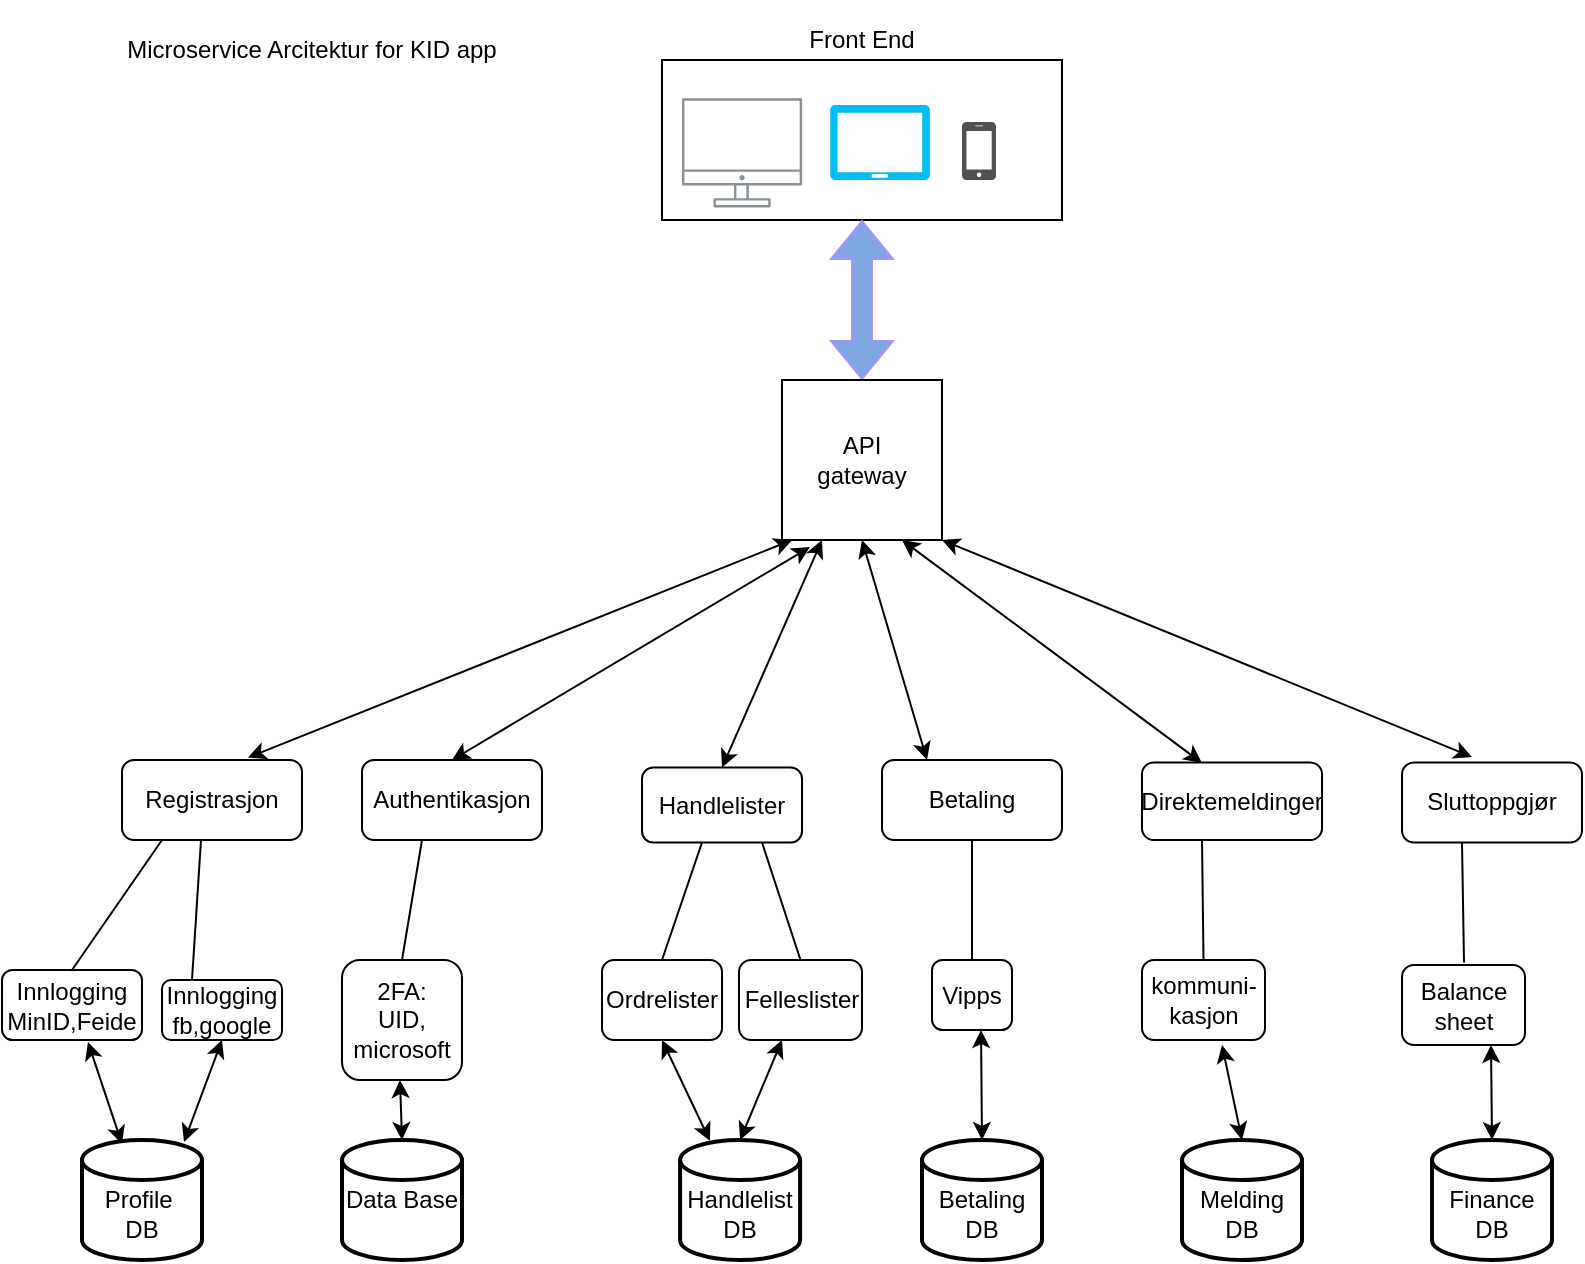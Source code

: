 <mxfile version="21.0.10" type="github"><diagram name="Page-1" id="UHZl944SAC1hnp8KD7Ga"><mxGraphModel dx="1194" dy="650" grid="1" gridSize="10" guides="1" tooltips="1" connect="1" arrows="1" fold="1" page="1" pageScale="1" pageWidth="827" pageHeight="1169" math="0" shadow="0"><root><mxCell id="0"/><mxCell id="1" parent="0"/><mxCell id="Yto9Z8n8FKqg5uBb4XyI-1" value="" style="rounded=0;whiteSpace=wrap;html=1;" vertex="1" parent="1"><mxGeometry x="330" y="30" width="200" height="80" as="geometry"/></mxCell><mxCell id="Yto9Z8n8FKqg5uBb4XyI-2" value="Front End" style="text;html=1;strokeColor=none;fillColor=none;align=center;verticalAlign=middle;whiteSpace=wrap;rounded=0;" vertex="1" parent="1"><mxGeometry x="400" width="60" height="40" as="geometry"/></mxCell><mxCell id="Yto9Z8n8FKqg5uBb4XyI-3" value="" style="verticalLabelPosition=bottom;html=1;verticalAlign=top;align=center;strokeColor=none;fillColor=#00BEF2;shape=mxgraph.azure.tablet;pointerEvents=1;" vertex="1" parent="1"><mxGeometry x="414" y="52.5" width="50" height="37.5" as="geometry"/></mxCell><mxCell id="Yto9Z8n8FKqg5uBb4XyI-4" value="" style="sketch=0;pointerEvents=1;shadow=0;dashed=0;html=1;strokeColor=none;fillColor=#505050;labelPosition=center;verticalLabelPosition=bottom;verticalAlign=top;outlineConnect=0;align=center;shape=mxgraph.office.devices.cell_phone_iphone_proportional;" vertex="1" parent="1"><mxGeometry x="480" y="61" width="17" height="29" as="geometry"/></mxCell><mxCell id="Yto9Z8n8FKqg5uBb4XyI-5" value="" style="sketch=0;outlineConnect=0;gradientColor=none;fontColor=#545B64;strokeColor=none;fillColor=#879196;dashed=0;verticalLabelPosition=bottom;verticalAlign=top;align=center;html=1;fontSize=12;fontStyle=0;aspect=fixed;shape=mxgraph.aws4.illustration_desktop;pointerEvents=1" vertex="1" parent="1"><mxGeometry x="340" y="49.1" width="60.05" height="54.65" as="geometry"/></mxCell><mxCell id="Yto9Z8n8FKqg5uBb4XyI-6" value="" style="shape=flexArrow;endArrow=classic;startArrow=classic;html=1;rounded=0;entryX=0.5;entryY=1;entryDx=0;entryDy=0;strokeColor=#AD8FFF;fillColor=#7EA6E0;exitX=0.5;exitY=0;exitDx=0;exitDy=0;" edge="1" parent="1" source="Yto9Z8n8FKqg5uBb4XyI-7" target="Yto9Z8n8FKqg5uBb4XyI-1"><mxGeometry width="100" height="100" relative="1" as="geometry"><mxPoint x="430" y="190" as="sourcePoint"/><mxPoint x="460" y="240" as="targetPoint"/></mxGeometry></mxCell><mxCell id="Yto9Z8n8FKqg5uBb4XyI-7" value="API&lt;br&gt;gateway" style="whiteSpace=wrap;html=1;aspect=fixed;" vertex="1" parent="1"><mxGeometry x="390" y="190" width="80" height="80" as="geometry"/></mxCell><mxCell id="Yto9Z8n8FKqg5uBb4XyI-9" value="" style="endArrow=classic;startArrow=classic;html=1;rounded=0;exitX=0.7;exitY=-0.03;exitDx=0;exitDy=0;exitPerimeter=0;" edge="1" parent="1" source="Yto9Z8n8FKqg5uBb4XyI-10"><mxGeometry width="50" height="50" relative="1" as="geometry"><mxPoint x="230" y="380" as="sourcePoint"/><mxPoint x="395.03" y="270" as="targetPoint"/></mxGeometry></mxCell><mxCell id="Yto9Z8n8FKqg5uBb4XyI-10" value="Registrasjon" style="rounded=1;whiteSpace=wrap;html=1;" vertex="1" parent="1"><mxGeometry x="60" y="380" width="90" height="40" as="geometry"/></mxCell><mxCell id="Yto9Z8n8FKqg5uBb4XyI-12" value="Authentikasjon" style="rounded=1;whiteSpace=wrap;html=1;" vertex="1" parent="1"><mxGeometry x="180" y="380" width="90" height="40" as="geometry"/></mxCell><mxCell id="Yto9Z8n8FKqg5uBb4XyI-13" value="Felleslister" style="rounded=1;whiteSpace=wrap;html=1;" vertex="1" parent="1"><mxGeometry x="368.5" y="480" width="61.5" height="40" as="geometry"/></mxCell><mxCell id="Yto9Z8n8FKqg5uBb4XyI-14" value="Handlelister" style="rounded=1;whiteSpace=wrap;html=1;" vertex="1" parent="1"><mxGeometry x="320" y="383.75" width="80" height="37.5" as="geometry"/></mxCell><mxCell id="Yto9Z8n8FKqg5uBb4XyI-15" value="Betaling" style="rounded=1;whiteSpace=wrap;html=1;" vertex="1" parent="1"><mxGeometry x="440" y="380" width="90" height="40" as="geometry"/></mxCell><mxCell id="Yto9Z8n8FKqg5uBb4XyI-16" value="Direktemeldinger" style="rounded=1;whiteSpace=wrap;html=1;" vertex="1" parent="1"><mxGeometry x="570" y="381.25" width="90" height="38.75" as="geometry"/></mxCell><mxCell id="Yto9Z8n8FKqg5uBb4XyI-17" value="Ordrelister" style="rounded=1;whiteSpace=wrap;html=1;" vertex="1" parent="1"><mxGeometry x="300" y="480" width="60" height="40" as="geometry"/></mxCell><mxCell id="Yto9Z8n8FKqg5uBb4XyI-18" value="Vipps" style="rounded=1;whiteSpace=wrap;html=1;" vertex="1" parent="1"><mxGeometry x="465" y="480" width="40" height="35" as="geometry"/></mxCell><mxCell id="Yto9Z8n8FKqg5uBb4XyI-19" value="Sluttoppgjør" style="rounded=1;whiteSpace=wrap;html=1;" vertex="1" parent="1"><mxGeometry x="700" y="381.25" width="90" height="40" as="geometry"/></mxCell><mxCell id="Yto9Z8n8FKqg5uBb4XyI-24" value="" style="endArrow=classic;startArrow=classic;html=1;rounded=0;exitX=0.5;exitY=0;exitDx=0;exitDy=0;entryX=0.175;entryY=1.044;entryDx=0;entryDy=0;entryPerimeter=0;" edge="1" parent="1" source="Yto9Z8n8FKqg5uBb4XyI-12" target="Yto9Z8n8FKqg5uBb4XyI-7"><mxGeometry width="50" height="50" relative="1" as="geometry"><mxPoint x="133" y="389" as="sourcePoint"/><mxPoint x="405.03" y="280" as="targetPoint"/></mxGeometry></mxCell><mxCell id="Yto9Z8n8FKqg5uBb4XyI-25" value="" style="endArrow=classic;startArrow=classic;html=1;rounded=0;exitX=0.5;exitY=0;exitDx=0;exitDy=0;entryX=0.25;entryY=1;entryDx=0;entryDy=0;" edge="1" parent="1" source="Yto9Z8n8FKqg5uBb4XyI-14" target="Yto9Z8n8FKqg5uBb4XyI-7"><mxGeometry width="50" height="50" relative="1" as="geometry"><mxPoint x="235" y="390" as="sourcePoint"/><mxPoint x="414" y="284" as="targetPoint"/></mxGeometry></mxCell><mxCell id="Yto9Z8n8FKqg5uBb4XyI-26" value="" style="endArrow=classic;startArrow=classic;html=1;rounded=0;exitX=0.25;exitY=0;exitDx=0;exitDy=0;entryX=0.5;entryY=1;entryDx=0;entryDy=0;" edge="1" parent="1" source="Yto9Z8n8FKqg5uBb4XyI-15" target="Yto9Z8n8FKqg5uBb4XyI-7"><mxGeometry width="50" height="50" relative="1" as="geometry"><mxPoint x="245" y="400" as="sourcePoint"/><mxPoint x="424" y="294" as="targetPoint"/></mxGeometry></mxCell><mxCell id="Yto9Z8n8FKqg5uBb4XyI-27" value="" style="endArrow=classic;startArrow=classic;html=1;rounded=0;exitX=0.333;exitY=0.006;exitDx=0;exitDy=0;entryX=0.75;entryY=1;entryDx=0;entryDy=0;exitPerimeter=0;" edge="1" parent="1" source="Yto9Z8n8FKqg5uBb4XyI-16" target="Yto9Z8n8FKqg5uBb4XyI-7"><mxGeometry width="50" height="50" relative="1" as="geometry"><mxPoint x="255" y="410" as="sourcePoint"/><mxPoint x="434" y="304" as="targetPoint"/></mxGeometry></mxCell><mxCell id="Yto9Z8n8FKqg5uBb4XyI-28" value="" style="endArrow=classic;startArrow=classic;html=1;rounded=0;exitX=0.389;exitY=-0.069;exitDx=0;exitDy=0;entryX=1;entryY=1;entryDx=0;entryDy=0;exitPerimeter=0;" edge="1" parent="1" source="Yto9Z8n8FKqg5uBb4XyI-19" target="Yto9Z8n8FKqg5uBb4XyI-7"><mxGeometry width="50" height="50" relative="1" as="geometry"><mxPoint x="265" y="420" as="sourcePoint"/><mxPoint x="444" y="314" as="targetPoint"/></mxGeometry></mxCell><mxCell id="Yto9Z8n8FKqg5uBb4XyI-29" value="" style="endArrow=none;html=1;rounded=0;exitX=0.5;exitY=0;exitDx=0;exitDy=0;entryX=0.5;entryY=1;entryDx=0;entryDy=0;" edge="1" parent="1" source="Yto9Z8n8FKqg5uBb4XyI-18" target="Yto9Z8n8FKqg5uBb4XyI-15"><mxGeometry width="50" height="50" relative="1" as="geometry"><mxPoint x="390" y="430" as="sourcePoint"/><mxPoint x="485" y="430" as="targetPoint"/></mxGeometry></mxCell><mxCell id="Yto9Z8n8FKqg5uBb4XyI-30" value="" style="endArrow=none;html=1;rounded=0;exitX=0.5;exitY=0;exitDx=0;exitDy=0;entryX=0.5;entryY=1;entryDx=0;entryDy=0;" edge="1" parent="1" source="Yto9Z8n8FKqg5uBb4XyI-40"><mxGeometry width="50" height="50" relative="1" as="geometry"><mxPoint x="600" y="480" as="sourcePoint"/><mxPoint x="600" y="420" as="targetPoint"/></mxGeometry></mxCell><mxCell id="Yto9Z8n8FKqg5uBb4XyI-31" value="" style="endArrow=none;html=1;rounded=0;exitX=0.25;exitY=0;exitDx=0;exitDy=0;entryX=0.5;entryY=1;entryDx=0;entryDy=0;" edge="1" parent="1" source="Yto9Z8n8FKqg5uBb4XyI-36"><mxGeometry width="50" height="50" relative="1" as="geometry"><mxPoint x="99.5" y="480" as="sourcePoint"/><mxPoint x="99.5" y="420" as="targetPoint"/></mxGeometry></mxCell><mxCell id="Yto9Z8n8FKqg5uBb4XyI-32" value="" style="endArrow=none;html=1;rounded=0;exitX=0.5;exitY=0;exitDx=0;exitDy=0;entryX=0.5;entryY=1;entryDx=0;entryDy=0;" edge="1" parent="1" source="Yto9Z8n8FKqg5uBb4XyI-35"><mxGeometry width="50" height="50" relative="1" as="geometry"><mxPoint x="80" y="480" as="sourcePoint"/><mxPoint x="80" y="420" as="targetPoint"/></mxGeometry></mxCell><mxCell id="Yto9Z8n8FKqg5uBb4XyI-33" value="" style="endArrow=none;html=1;rounded=0;exitX=0.5;exitY=0;exitDx=0;exitDy=0;entryX=0.5;entryY=1;entryDx=0;entryDy=0;" edge="1" parent="1" source="Yto9Z8n8FKqg5uBb4XyI-17"><mxGeometry width="50" height="50" relative="1" as="geometry"><mxPoint x="350" y="481.25" as="sourcePoint"/><mxPoint x="350" y="421.25" as="targetPoint"/></mxGeometry></mxCell><mxCell id="Yto9Z8n8FKqg5uBb4XyI-34" value="" style="endArrow=none;html=1;rounded=0;exitX=0.5;exitY=0;exitDx=0;exitDy=0;entryX=0.5;entryY=1;entryDx=0;entryDy=0;" edge="1" parent="1" source="Yto9Z8n8FKqg5uBb4XyI-13"><mxGeometry width="50" height="50" relative="1" as="geometry"><mxPoint x="380" y="481.25" as="sourcePoint"/><mxPoint x="380" y="421.25" as="targetPoint"/></mxGeometry></mxCell><mxCell id="Yto9Z8n8FKqg5uBb4XyI-35" value="Innlogging&lt;br&gt;MinID,Feide" style="rounded=1;whiteSpace=wrap;html=1;" vertex="1" parent="1"><mxGeometry y="485" width="70" height="35" as="geometry"/></mxCell><mxCell id="Yto9Z8n8FKqg5uBb4XyI-36" value="Innlogging&lt;br&gt;fb,google" style="rounded=1;whiteSpace=wrap;html=1;" vertex="1" parent="1"><mxGeometry x="80" y="490" width="60" height="30" as="geometry"/></mxCell><mxCell id="Yto9Z8n8FKqg5uBb4XyI-37" value="2FA:&lt;br&gt;UID, microsoft" style="rounded=1;whiteSpace=wrap;html=1;" vertex="1" parent="1"><mxGeometry x="170" y="480" width="60" height="60" as="geometry"/></mxCell><mxCell id="Yto9Z8n8FKqg5uBb4XyI-38" value="" style="endArrow=none;html=1;rounded=0;exitX=0.5;exitY=0;exitDx=0;exitDy=0;entryX=0.5;entryY=1;entryDx=0;entryDy=0;" edge="1" parent="1" source="Yto9Z8n8FKqg5uBb4XyI-37"><mxGeometry width="50" height="50" relative="1" as="geometry"><mxPoint x="190" y="478.75" as="sourcePoint"/><mxPoint x="210" y="420" as="targetPoint"/></mxGeometry></mxCell><mxCell id="Yto9Z8n8FKqg5uBb4XyI-41" value="" style="endArrow=none;html=1;rounded=0;exitX=0.5;exitY=0;exitDx=0;exitDy=0;entryX=0.5;entryY=1;entryDx=0;entryDy=0;" edge="1" parent="1" target="Yto9Z8n8FKqg5uBb4XyI-40"><mxGeometry width="50" height="50" relative="1" as="geometry"><mxPoint x="600" y="480" as="sourcePoint"/><mxPoint x="600" y="420" as="targetPoint"/></mxGeometry></mxCell><mxCell id="Yto9Z8n8FKqg5uBb4XyI-40" value="kommuni-&lt;br&gt;kasjon" style="rounded=1;whiteSpace=wrap;html=1;" vertex="1" parent="1"><mxGeometry x="570" y="480" width="61.5" height="40" as="geometry"/></mxCell><mxCell id="Yto9Z8n8FKqg5uBb4XyI-42" value="" style="endArrow=none;html=1;rounded=0;exitX=0.5;exitY=0;exitDx=0;exitDy=0;entryX=0.5;entryY=1;entryDx=0;entryDy=0;" edge="1" parent="1"><mxGeometry width="50" height="50" relative="1" as="geometry"><mxPoint x="731" y="481.25" as="sourcePoint"/><mxPoint x="730" y="421.25" as="targetPoint"/></mxGeometry></mxCell><mxCell id="Yto9Z8n8FKqg5uBb4XyI-43" value="Balance&lt;br&gt;sheet" style="rounded=1;whiteSpace=wrap;html=1;" vertex="1" parent="1"><mxGeometry x="700" y="482.5" width="61.5" height="40" as="geometry"/></mxCell><mxCell id="Yto9Z8n8FKqg5uBb4XyI-45" value="" style="endArrow=classic;startArrow=classic;html=1;rounded=0;entryX=0.614;entryY=1.029;entryDx=0;entryDy=0;entryPerimeter=0;exitX=0.333;exitY=0.033;exitDx=0;exitDy=0;exitPerimeter=0;" edge="1" parent="1" source="Yto9Z8n8FKqg5uBb4XyI-46" target="Yto9Z8n8FKqg5uBb4XyI-35"><mxGeometry width="50" height="50" relative="1" as="geometry"><mxPoint x="50" y="570" as="sourcePoint"/><mxPoint x="279" y="585" as="targetPoint"/></mxGeometry></mxCell><mxCell id="Yto9Z8n8FKqg5uBb4XyI-46" value="&lt;br&gt;Profile&amp;nbsp;&lt;br&gt;DB" style="strokeWidth=2;html=1;shape=mxgraph.flowchart.database;whiteSpace=wrap;" vertex="1" parent="1"><mxGeometry x="40" y="570" width="60" height="60" as="geometry"/></mxCell><mxCell id="Yto9Z8n8FKqg5uBb4XyI-47" value="" style="endArrow=classic;startArrow=classic;html=1;rounded=0;entryX=0.5;entryY=1;entryDx=0;entryDy=0;exitX=0.85;exitY=0.017;exitDx=0;exitDy=0;exitPerimeter=0;" edge="1" parent="1" source="Yto9Z8n8FKqg5uBb4XyI-46" target="Yto9Z8n8FKqg5uBb4XyI-36"><mxGeometry width="50" height="50" relative="1" as="geometry"><mxPoint x="70" y="582" as="sourcePoint"/><mxPoint x="53" y="531" as="targetPoint"/></mxGeometry></mxCell><mxCell id="Yto9Z8n8FKqg5uBb4XyI-48" value="Data Base" style="strokeWidth=2;html=1;shape=mxgraph.flowchart.database;whiteSpace=wrap;" vertex="1" parent="1"><mxGeometry x="170" y="570" width="60" height="60" as="geometry"/></mxCell><mxCell id="Yto9Z8n8FKqg5uBb4XyI-49" value="" style="endArrow=classic;startArrow=classic;html=1;rounded=0;entryX=0.5;entryY=1;entryDx=0;entryDy=0;exitX=0.5;exitY=0;exitDx=0;exitDy=0;exitPerimeter=0;" edge="1" parent="1" source="Yto9Z8n8FKqg5uBb4XyI-48"><mxGeometry width="50" height="50" relative="1" as="geometry"><mxPoint x="180" y="591" as="sourcePoint"/><mxPoint x="199" y="540" as="targetPoint"/></mxGeometry></mxCell><mxCell id="Yto9Z8n8FKqg5uBb4XyI-50" value="&lt;br&gt;Handlelist&lt;br&gt;DB" style="strokeWidth=2;html=1;shape=mxgraph.flowchart.database;whiteSpace=wrap;" vertex="1" parent="1"><mxGeometry x="339.05" y="570" width="60" height="60" as="geometry"/></mxCell><mxCell id="Yto9Z8n8FKqg5uBb4XyI-51" value="&lt;br&gt;Melding&lt;br&gt;DB" style="strokeWidth=2;html=1;shape=mxgraph.flowchart.database;whiteSpace=wrap;" vertex="1" parent="1"><mxGeometry x="590" y="570" width="60" height="60" as="geometry"/></mxCell><mxCell id="Yto9Z8n8FKqg5uBb4XyI-52" value="&lt;br&gt;Betaling&lt;br&gt;DB" style="strokeWidth=2;html=1;shape=mxgraph.flowchart.database;whiteSpace=wrap;" vertex="1" parent="1"><mxGeometry x="460" y="570" width="60" height="60" as="geometry"/></mxCell><mxCell id="Yto9Z8n8FKqg5uBb4XyI-53" value="&lt;br&gt;Finance&lt;br&gt;DB" style="strokeWidth=2;html=1;shape=mxgraph.flowchart.database;whiteSpace=wrap;" vertex="1" parent="1"><mxGeometry x="715" y="570" width="60" height="60" as="geometry"/></mxCell><mxCell id="Yto9Z8n8FKqg5uBb4XyI-55" value="" style="endArrow=classic;startArrow=classic;html=1;rounded=0;entryX=0.5;entryY=1;entryDx=0;entryDy=0;exitX=0.5;exitY=0;exitDx=0;exitDy=0;exitPerimeter=0;" edge="1" parent="1" source="Yto9Z8n8FKqg5uBb4XyI-53"><mxGeometry width="50" height="50" relative="1" as="geometry"><mxPoint x="745.5" y="552.5" as="sourcePoint"/><mxPoint x="744.5" y="522.5" as="targetPoint"/></mxGeometry></mxCell><mxCell id="Yto9Z8n8FKqg5uBb4XyI-56" value="" style="endArrow=classic;startArrow=classic;html=1;rounded=0;entryX=0.5;entryY=1;entryDx=0;entryDy=0;exitX=0.5;exitY=0;exitDx=0;exitDy=0;exitPerimeter=0;" edge="1" parent="1" source="Yto9Z8n8FKqg5uBb4XyI-51"><mxGeometry width="50" height="50" relative="1" as="geometry"><mxPoint x="610" y="560" as="sourcePoint"/><mxPoint x="610" y="522.5" as="targetPoint"/></mxGeometry></mxCell><mxCell id="Yto9Z8n8FKqg5uBb4XyI-57" value="" style="endArrow=classic;startArrow=classic;html=1;rounded=0;entryX=0.5;entryY=1;entryDx=0;entryDy=0;exitX=0.5;exitY=0;exitDx=0;exitDy=0;exitPerimeter=0;" edge="1" parent="1" source="Yto9Z8n8FKqg5uBb4XyI-52"><mxGeometry width="50" height="50" relative="1" as="geometry"><mxPoint x="490.5" y="545" as="sourcePoint"/><mxPoint x="489.5" y="515" as="targetPoint"/></mxGeometry></mxCell><mxCell id="Yto9Z8n8FKqg5uBb4XyI-58" value="" style="endArrow=classic;startArrow=classic;html=1;rounded=0;entryX=0.5;entryY=1;entryDx=0;entryDy=0;exitX=0.5;exitY=0;exitDx=0;exitDy=0;exitPerimeter=0;" edge="1" parent="1" source="Yto9Z8n8FKqg5uBb4XyI-50"><mxGeometry width="50" height="50" relative="1" as="geometry"><mxPoint x="391" y="550" as="sourcePoint"/><mxPoint x="390" y="520" as="targetPoint"/></mxGeometry></mxCell><mxCell id="Yto9Z8n8FKqg5uBb4XyI-59" value="" style="endArrow=classic;startArrow=classic;html=1;rounded=0;entryX=0.5;entryY=1;entryDx=0;entryDy=0;exitX=0.249;exitY=0.008;exitDx=0;exitDy=0;exitPerimeter=0;" edge="1" parent="1" source="Yto9Z8n8FKqg5uBb4XyI-50" target="Yto9Z8n8FKqg5uBb4XyI-17"><mxGeometry width="50" height="50" relative="1" as="geometry"><mxPoint x="260" y="630" as="sourcePoint"/><mxPoint x="259" y="600" as="targetPoint"/></mxGeometry></mxCell><mxCell id="Yto9Z8n8FKqg5uBb4XyI-60" value="Microservice Arcitektur for KID app" style="text;html=1;strokeColor=none;fillColor=none;align=center;verticalAlign=middle;whiteSpace=wrap;rounded=0;" vertex="1" parent="1"><mxGeometry x="30" y="10" width="250" height="30" as="geometry"/></mxCell></root></mxGraphModel></diagram></mxfile>